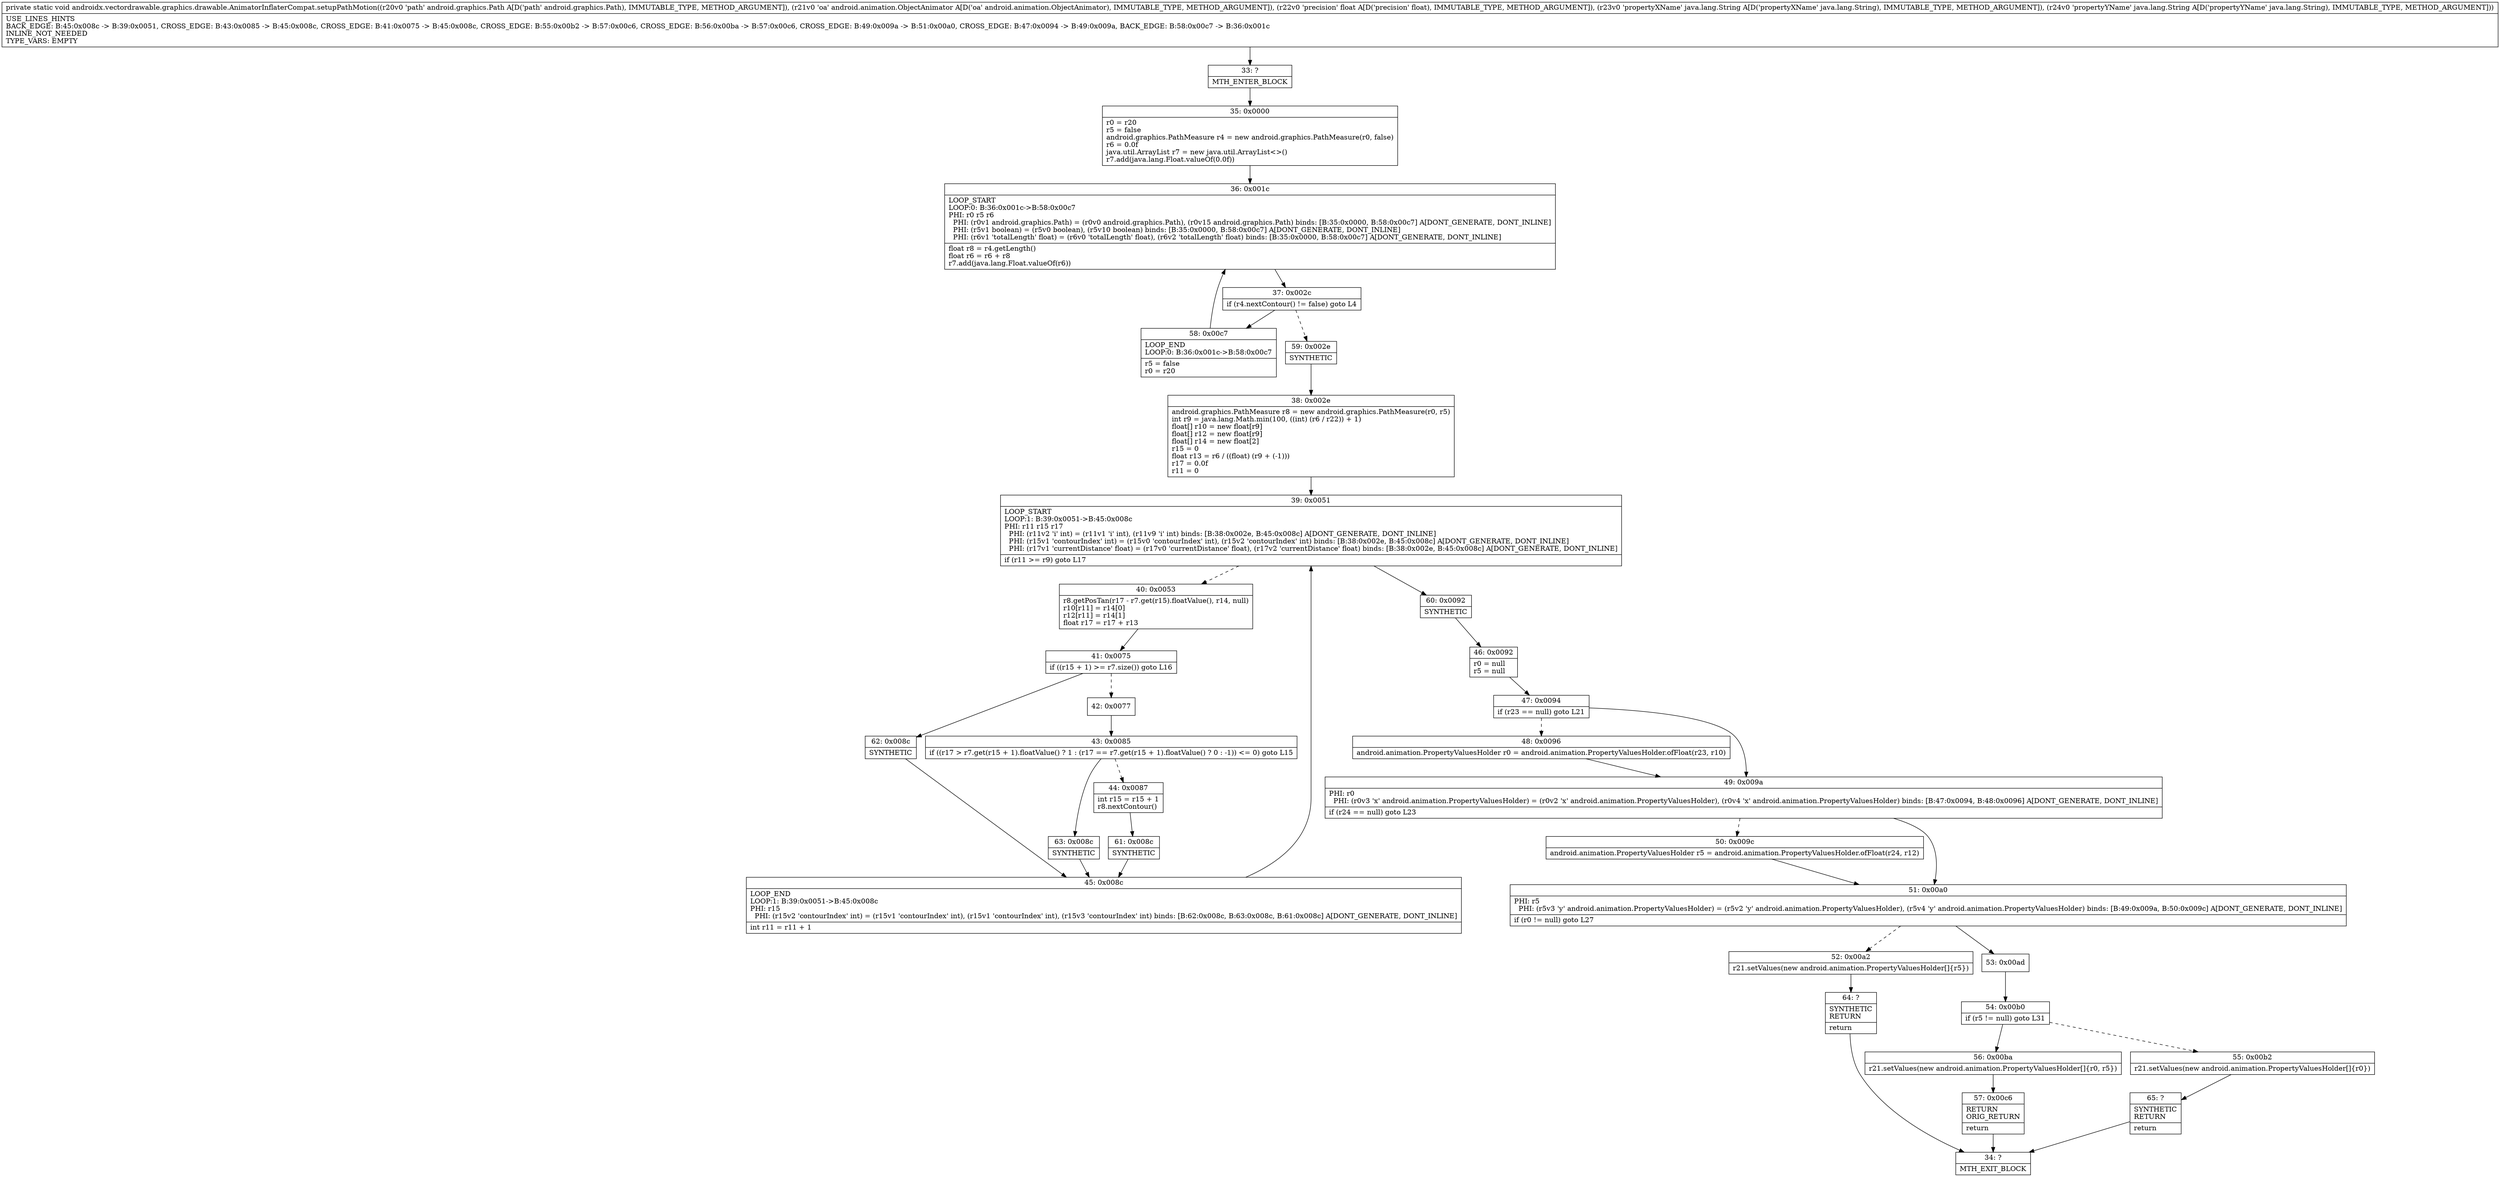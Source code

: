 digraph "CFG forandroidx.vectordrawable.graphics.drawable.AnimatorInflaterCompat.setupPathMotion(Landroid\/graphics\/Path;Landroid\/animation\/ObjectAnimator;FLjava\/lang\/String;Ljava\/lang\/String;)V" {
Node_33 [shape=record,label="{33\:\ ?|MTH_ENTER_BLOCK\l}"];
Node_35 [shape=record,label="{35\:\ 0x0000|r0 = r20\lr5 = false\landroid.graphics.PathMeasure r4 = new android.graphics.PathMeasure(r0, false)\lr6 = 0.0f\ljava.util.ArrayList r7 = new java.util.ArrayList\<\>()\lr7.add(java.lang.Float.valueOf(0.0f))\l}"];
Node_36 [shape=record,label="{36\:\ 0x001c|LOOP_START\lLOOP:0: B:36:0x001c\-\>B:58:0x00c7\lPHI: r0 r5 r6 \l  PHI: (r0v1 android.graphics.Path) = (r0v0 android.graphics.Path), (r0v15 android.graphics.Path) binds: [B:35:0x0000, B:58:0x00c7] A[DONT_GENERATE, DONT_INLINE]\l  PHI: (r5v1 boolean) = (r5v0 boolean), (r5v10 boolean) binds: [B:35:0x0000, B:58:0x00c7] A[DONT_GENERATE, DONT_INLINE]\l  PHI: (r6v1 'totalLength' float) = (r6v0 'totalLength' float), (r6v2 'totalLength' float) binds: [B:35:0x0000, B:58:0x00c7] A[DONT_GENERATE, DONT_INLINE]\l|float r8 = r4.getLength()\lfloat r6 = r6 + r8\lr7.add(java.lang.Float.valueOf(r6))\l}"];
Node_37 [shape=record,label="{37\:\ 0x002c|if (r4.nextContour() != false) goto L4\l}"];
Node_58 [shape=record,label="{58\:\ 0x00c7|LOOP_END\lLOOP:0: B:36:0x001c\-\>B:58:0x00c7\l|r5 = false\lr0 = r20\l}"];
Node_59 [shape=record,label="{59\:\ 0x002e|SYNTHETIC\l}"];
Node_38 [shape=record,label="{38\:\ 0x002e|android.graphics.PathMeasure r8 = new android.graphics.PathMeasure(r0, r5)\lint r9 = java.lang.Math.min(100, ((int) (r6 \/ r22)) + 1)\lfloat[] r10 = new float[r9]\lfloat[] r12 = new float[r9]\lfloat[] r14 = new float[2]\lr15 = 0\lfloat r13 = r6 \/ ((float) (r9 + (\-1)))\lr17 = 0.0f\lr11 = 0\l}"];
Node_39 [shape=record,label="{39\:\ 0x0051|LOOP_START\lLOOP:1: B:39:0x0051\-\>B:45:0x008c\lPHI: r11 r15 r17 \l  PHI: (r11v2 'i' int) = (r11v1 'i' int), (r11v9 'i' int) binds: [B:38:0x002e, B:45:0x008c] A[DONT_GENERATE, DONT_INLINE]\l  PHI: (r15v1 'contourIndex' int) = (r15v0 'contourIndex' int), (r15v2 'contourIndex' int) binds: [B:38:0x002e, B:45:0x008c] A[DONT_GENERATE, DONT_INLINE]\l  PHI: (r17v1 'currentDistance' float) = (r17v0 'currentDistance' float), (r17v2 'currentDistance' float) binds: [B:38:0x002e, B:45:0x008c] A[DONT_GENERATE, DONT_INLINE]\l|if (r11 \>= r9) goto L17\l}"];
Node_40 [shape=record,label="{40\:\ 0x0053|r8.getPosTan(r17 \- r7.get(r15).floatValue(), r14, null)\lr10[r11] = r14[0]\lr12[r11] = r14[1]\lfloat r17 = r17 + r13\l}"];
Node_41 [shape=record,label="{41\:\ 0x0075|if ((r15 + 1) \>= r7.size()) goto L16\l}"];
Node_42 [shape=record,label="{42\:\ 0x0077}"];
Node_43 [shape=record,label="{43\:\ 0x0085|if ((r17 \> r7.get(r15 + 1).floatValue() ? 1 : (r17 == r7.get(r15 + 1).floatValue() ? 0 : \-1)) \<= 0) goto L15\l}"];
Node_44 [shape=record,label="{44\:\ 0x0087|int r15 = r15 + 1\lr8.nextContour()\l}"];
Node_61 [shape=record,label="{61\:\ 0x008c|SYNTHETIC\l}"];
Node_45 [shape=record,label="{45\:\ 0x008c|LOOP_END\lLOOP:1: B:39:0x0051\-\>B:45:0x008c\lPHI: r15 \l  PHI: (r15v2 'contourIndex' int) = (r15v1 'contourIndex' int), (r15v1 'contourIndex' int), (r15v3 'contourIndex' int) binds: [B:62:0x008c, B:63:0x008c, B:61:0x008c] A[DONT_GENERATE, DONT_INLINE]\l|int r11 = r11 + 1\l}"];
Node_63 [shape=record,label="{63\:\ 0x008c|SYNTHETIC\l}"];
Node_62 [shape=record,label="{62\:\ 0x008c|SYNTHETIC\l}"];
Node_60 [shape=record,label="{60\:\ 0x0092|SYNTHETIC\l}"];
Node_46 [shape=record,label="{46\:\ 0x0092|r0 = null\lr5 = null\l}"];
Node_47 [shape=record,label="{47\:\ 0x0094|if (r23 == null) goto L21\l}"];
Node_48 [shape=record,label="{48\:\ 0x0096|android.animation.PropertyValuesHolder r0 = android.animation.PropertyValuesHolder.ofFloat(r23, r10)\l}"];
Node_49 [shape=record,label="{49\:\ 0x009a|PHI: r0 \l  PHI: (r0v3 'x' android.animation.PropertyValuesHolder) = (r0v2 'x' android.animation.PropertyValuesHolder), (r0v4 'x' android.animation.PropertyValuesHolder) binds: [B:47:0x0094, B:48:0x0096] A[DONT_GENERATE, DONT_INLINE]\l|if (r24 == null) goto L23\l}"];
Node_50 [shape=record,label="{50\:\ 0x009c|android.animation.PropertyValuesHolder r5 = android.animation.PropertyValuesHolder.ofFloat(r24, r12)\l}"];
Node_51 [shape=record,label="{51\:\ 0x00a0|PHI: r5 \l  PHI: (r5v3 'y' android.animation.PropertyValuesHolder) = (r5v2 'y' android.animation.PropertyValuesHolder), (r5v4 'y' android.animation.PropertyValuesHolder) binds: [B:49:0x009a, B:50:0x009c] A[DONT_GENERATE, DONT_INLINE]\l|if (r0 != null) goto L27\l}"];
Node_52 [shape=record,label="{52\:\ 0x00a2|r21.setValues(new android.animation.PropertyValuesHolder[]\{r5\})\l}"];
Node_64 [shape=record,label="{64\:\ ?|SYNTHETIC\lRETURN\l|return\l}"];
Node_34 [shape=record,label="{34\:\ ?|MTH_EXIT_BLOCK\l}"];
Node_53 [shape=record,label="{53\:\ 0x00ad}"];
Node_54 [shape=record,label="{54\:\ 0x00b0|if (r5 != null) goto L31\l}"];
Node_55 [shape=record,label="{55\:\ 0x00b2|r21.setValues(new android.animation.PropertyValuesHolder[]\{r0\})\l}"];
Node_65 [shape=record,label="{65\:\ ?|SYNTHETIC\lRETURN\l|return\l}"];
Node_56 [shape=record,label="{56\:\ 0x00ba|r21.setValues(new android.animation.PropertyValuesHolder[]\{r0, r5\})\l}"];
Node_57 [shape=record,label="{57\:\ 0x00c6|RETURN\lORIG_RETURN\l|return\l}"];
MethodNode[shape=record,label="{private static void androidx.vectordrawable.graphics.drawable.AnimatorInflaterCompat.setupPathMotion((r20v0 'path' android.graphics.Path A[D('path' android.graphics.Path), IMMUTABLE_TYPE, METHOD_ARGUMENT]), (r21v0 'oa' android.animation.ObjectAnimator A[D('oa' android.animation.ObjectAnimator), IMMUTABLE_TYPE, METHOD_ARGUMENT]), (r22v0 'precision' float A[D('precision' float), IMMUTABLE_TYPE, METHOD_ARGUMENT]), (r23v0 'propertyXName' java.lang.String A[D('propertyXName' java.lang.String), IMMUTABLE_TYPE, METHOD_ARGUMENT]), (r24v0 'propertyYName' java.lang.String A[D('propertyYName' java.lang.String), IMMUTABLE_TYPE, METHOD_ARGUMENT]))  | USE_LINES_HINTS\lBACK_EDGE: B:45:0x008c \-\> B:39:0x0051, CROSS_EDGE: B:43:0x0085 \-\> B:45:0x008c, CROSS_EDGE: B:41:0x0075 \-\> B:45:0x008c, CROSS_EDGE: B:55:0x00b2 \-\> B:57:0x00c6, CROSS_EDGE: B:56:0x00ba \-\> B:57:0x00c6, CROSS_EDGE: B:49:0x009a \-\> B:51:0x00a0, CROSS_EDGE: B:47:0x0094 \-\> B:49:0x009a, BACK_EDGE: B:58:0x00c7 \-\> B:36:0x001c\lINLINE_NOT_NEEDED\lTYPE_VARS: EMPTY\l}"];
MethodNode -> Node_33;Node_33 -> Node_35;
Node_35 -> Node_36;
Node_36 -> Node_37;
Node_37 -> Node_58;
Node_37 -> Node_59[style=dashed];
Node_58 -> Node_36;
Node_59 -> Node_38;
Node_38 -> Node_39;
Node_39 -> Node_40[style=dashed];
Node_39 -> Node_60;
Node_40 -> Node_41;
Node_41 -> Node_42[style=dashed];
Node_41 -> Node_62;
Node_42 -> Node_43;
Node_43 -> Node_44[style=dashed];
Node_43 -> Node_63;
Node_44 -> Node_61;
Node_61 -> Node_45;
Node_45 -> Node_39;
Node_63 -> Node_45;
Node_62 -> Node_45;
Node_60 -> Node_46;
Node_46 -> Node_47;
Node_47 -> Node_48[style=dashed];
Node_47 -> Node_49;
Node_48 -> Node_49;
Node_49 -> Node_50[style=dashed];
Node_49 -> Node_51;
Node_50 -> Node_51;
Node_51 -> Node_52[style=dashed];
Node_51 -> Node_53;
Node_52 -> Node_64;
Node_64 -> Node_34;
Node_53 -> Node_54;
Node_54 -> Node_55[style=dashed];
Node_54 -> Node_56;
Node_55 -> Node_65;
Node_65 -> Node_34;
Node_56 -> Node_57;
Node_57 -> Node_34;
}

